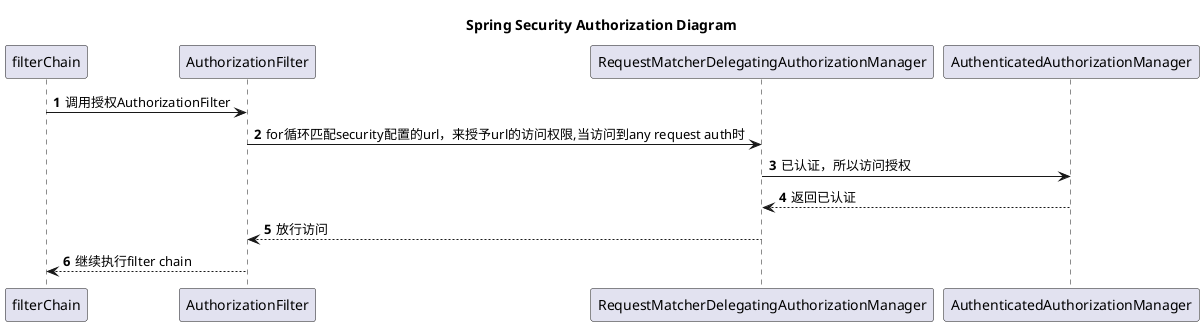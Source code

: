 @startuml
'https://plantuml.com/sequence-diagram
title Spring Security Authorization Diagram
autonumber
filterChain -> AuthorizationFilter: 调用授权AuthorizationFilter
AuthorizationFilter -> RequestMatcherDelegatingAuthorizationManager: for循环匹配security配置的url，来授予url的访问权限,当访问到any request auth时
RequestMatcherDelegatingAuthorizationManager -> AuthenticatedAuthorizationManager: 已认证，所以访问授权
AuthenticatedAuthorizationManager --> RequestMatcherDelegatingAuthorizationManager: 返回已认证
RequestMatcherDelegatingAuthorizationManager --> AuthorizationFilter: 放行访问
AuthorizationFilter --> filterChain: 继续执行filter chain

@enduml
